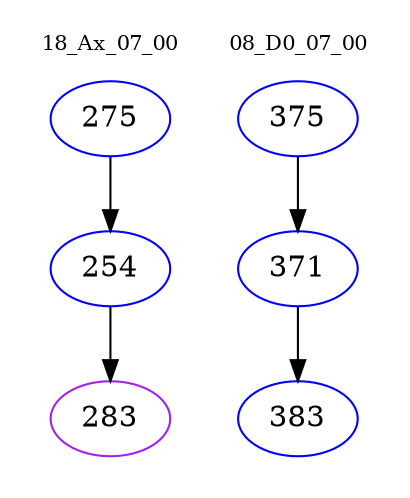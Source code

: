 digraph{
subgraph cluster_0 {
color = white
label = "18_Ax_07_00";
fontsize=10;
T0_275 [label="275", color="blue"]
T0_275 -> T0_254 [color="black"]
T0_254 [label="254", color="blue"]
T0_254 -> T0_283 [color="black"]
T0_283 [label="283", color="purple"]
}
subgraph cluster_1 {
color = white
label = "08_D0_07_00";
fontsize=10;
T1_375 [label="375", color="blue"]
T1_375 -> T1_371 [color="black"]
T1_371 [label="371", color="blue"]
T1_371 -> T1_383 [color="black"]
T1_383 [label="383", color="blue"]
}
}

